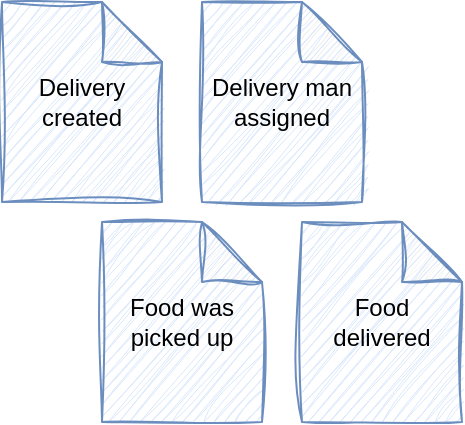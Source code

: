<mxfile version="24.2.5" type="device" pages="2">
  <diagram name="events" id="thdqYxEHqGBRmHtRqWYw">
    <mxGraphModel dx="-368" dy="278" grid="0" gridSize="10" guides="1" tooltips="1" connect="1" arrows="1" fold="1" page="1" pageScale="1" pageWidth="850" pageHeight="1100" math="0" shadow="0">
      <root>
        <mxCell id="0" />
        <mxCell id="1" parent="0" />
        <mxCell id="mln-SkPmqmuhI7W5oJ4V-1" value="Delivery created" style="shape=note;whiteSpace=wrap;html=1;backgroundOutline=1;darkOpacity=0.05;shadow=0;sketch=1;curveFitting=1;jiggle=2;fillColor=#dae8fc;strokeColor=#6c8ebf;" parent="1" vertex="1">
          <mxGeometry x="1148" y="401" width="80" height="100" as="geometry" />
        </mxCell>
        <mxCell id="mln-SkPmqmuhI7W5oJ4V-2" value="Delivery man assigned" style="shape=note;whiteSpace=wrap;html=1;backgroundOutline=1;darkOpacity=0.05;shadow=0;sketch=1;curveFitting=1;jiggle=2;fillColor=#dae8fc;strokeColor=#6c8ebf;" parent="1" vertex="1">
          <mxGeometry x="1248" y="401" width="80" height="100" as="geometry" />
        </mxCell>
        <mxCell id="mln-SkPmqmuhI7W5oJ4V-3" value="Food was picked up" style="shape=note;whiteSpace=wrap;html=1;backgroundOutline=1;darkOpacity=0.05;shadow=0;sketch=1;curveFitting=1;jiggle=2;fillColor=#dae8fc;strokeColor=#6c8ebf;" parent="1" vertex="1">
          <mxGeometry x="1198" y="511" width="80" height="100" as="geometry" />
        </mxCell>
        <mxCell id="mln-SkPmqmuhI7W5oJ4V-4" value="Food delivered" style="shape=note;whiteSpace=wrap;html=1;backgroundOutline=1;darkOpacity=0.05;shadow=0;sketch=1;curveFitting=1;jiggle=2;fillColor=#dae8fc;strokeColor=#6c8ebf;" parent="1" vertex="1">
          <mxGeometry x="1298" y="511" width="80" height="100" as="geometry" />
        </mxCell>
      </root>
    </mxGraphModel>
  </diagram>
  <diagram name="event-sourcing" id="3c74dOo9eIDintVHMOlx">
    <mxGraphModel dx="-159" dy="399" grid="0" gridSize="10" guides="1" tooltips="1" connect="1" arrows="1" fold="1" page="1" pageScale="1" pageWidth="850" pageHeight="1100" math="0" shadow="0">
      <root>
        <mxCell id="Ccua6RpyJb2ouK7MpS1z-0" />
        <mxCell id="Ccua6RpyJb2ouK7MpS1z-1" parent="Ccua6RpyJb2ouK7MpS1z-0" />
        <mxCell id="Ccua6RpyJb2ouK7MpS1z-2" value="Delivery created" style="shape=note;whiteSpace=wrap;html=1;backgroundOutline=1;darkOpacity=0.05;shadow=0;sketch=1;curveFitting=1;jiggle=2;fillColor=#dae8fc;strokeColor=#6c8ebf;" parent="Ccua6RpyJb2ouK7MpS1z-1" vertex="1">
          <mxGeometry x="935" y="399" width="80" height="100" as="geometry" />
        </mxCell>
        <mxCell id="Ccua6RpyJb2ouK7MpS1z-3" value="Delivery man assigned" style="shape=note;whiteSpace=wrap;html=1;backgroundOutline=1;darkOpacity=0.05;shadow=0;sketch=1;curveFitting=1;jiggle=2;fillColor=#dae8fc;strokeColor=#6c8ebf;" parent="Ccua6RpyJb2ouK7MpS1z-1" vertex="1">
          <mxGeometry x="1035" y="399" width="80" height="100" as="geometry" />
        </mxCell>
        <mxCell id="Ccua6RpyJb2ouK7MpS1z-4" value="Order picked up" style="shape=note;whiteSpace=wrap;html=1;backgroundOutline=1;darkOpacity=0.05;shadow=0;sketch=1;curveFitting=1;jiggle=2;fillColor=#dae8fc;strokeColor=#6c8ebf;" parent="Ccua6RpyJb2ouK7MpS1z-1" vertex="1">
          <mxGeometry x="985" y="509" width="80" height="100" as="geometry" />
        </mxCell>
        <mxCell id="Ccua6RpyJb2ouK7MpS1z-5" value="Order delivered" style="shape=note;whiteSpace=wrap;html=1;backgroundOutline=1;darkOpacity=0.05;shadow=0;sketch=1;curveFitting=1;jiggle=2;fillColor=#dae8fc;strokeColor=#6c8ebf;" parent="Ccua6RpyJb2ouK7MpS1z-1" vertex="1">
          <mxGeometry x="1085" y="509" width="80" height="100" as="geometry" />
        </mxCell>
        <mxCell id="VBf8OSB9uqdkN2w__GZL-14" value="" style="shape=singleArrow;whiteSpace=wrap;html=1;arrowWidth=0.186;arrowSize=0.23;fillColor=#666666;shadow=0;" parent="Ccua6RpyJb2ouK7MpS1z-1" vertex="1">
          <mxGeometry x="1199" y="468" width="147" height="31" as="geometry" />
        </mxCell>
        <mxCell id="VBf8OSB9uqdkN2w__GZL-19" value="Delivery" style="swimlane;childLayout=stackLayout;horizontal=1;startSize=50;horizontalStack=0;rounded=1;fontSize=14;fontStyle=0;strokeWidth=2;resizeParent=0;resizeLast=1;shadow=0;dashed=0;align=center;arcSize=4;whiteSpace=wrap;html=1;fillColor=#dae8fc;strokeColor=#6c8ebf;" parent="Ccua6RpyJb2ouK7MpS1z-1" vertex="1">
          <mxGeometry x="1402" y="427" width="187" height="123.25" as="geometry" />
        </mxCell>
        <mxCell id="VBf8OSB9uqdkN2w__GZL-20" value="+orderId : UUID&lt;br&gt;+customerId : UUID&lt;br&gt;+status: DeliveryStatus&lt;div&gt;+ ....&lt;/div&gt;" style="align=left;strokeColor=none;fillColor=none;spacingLeft=4;fontSize=12;verticalAlign=top;resizable=0;rotatable=0;part=1;html=1;" parent="VBf8OSB9uqdkN2w__GZL-19" vertex="1">
          <mxGeometry y="50" width="187" height="73.25" as="geometry" />
        </mxCell>
      </root>
    </mxGraphModel>
  </diagram>
</mxfile>
